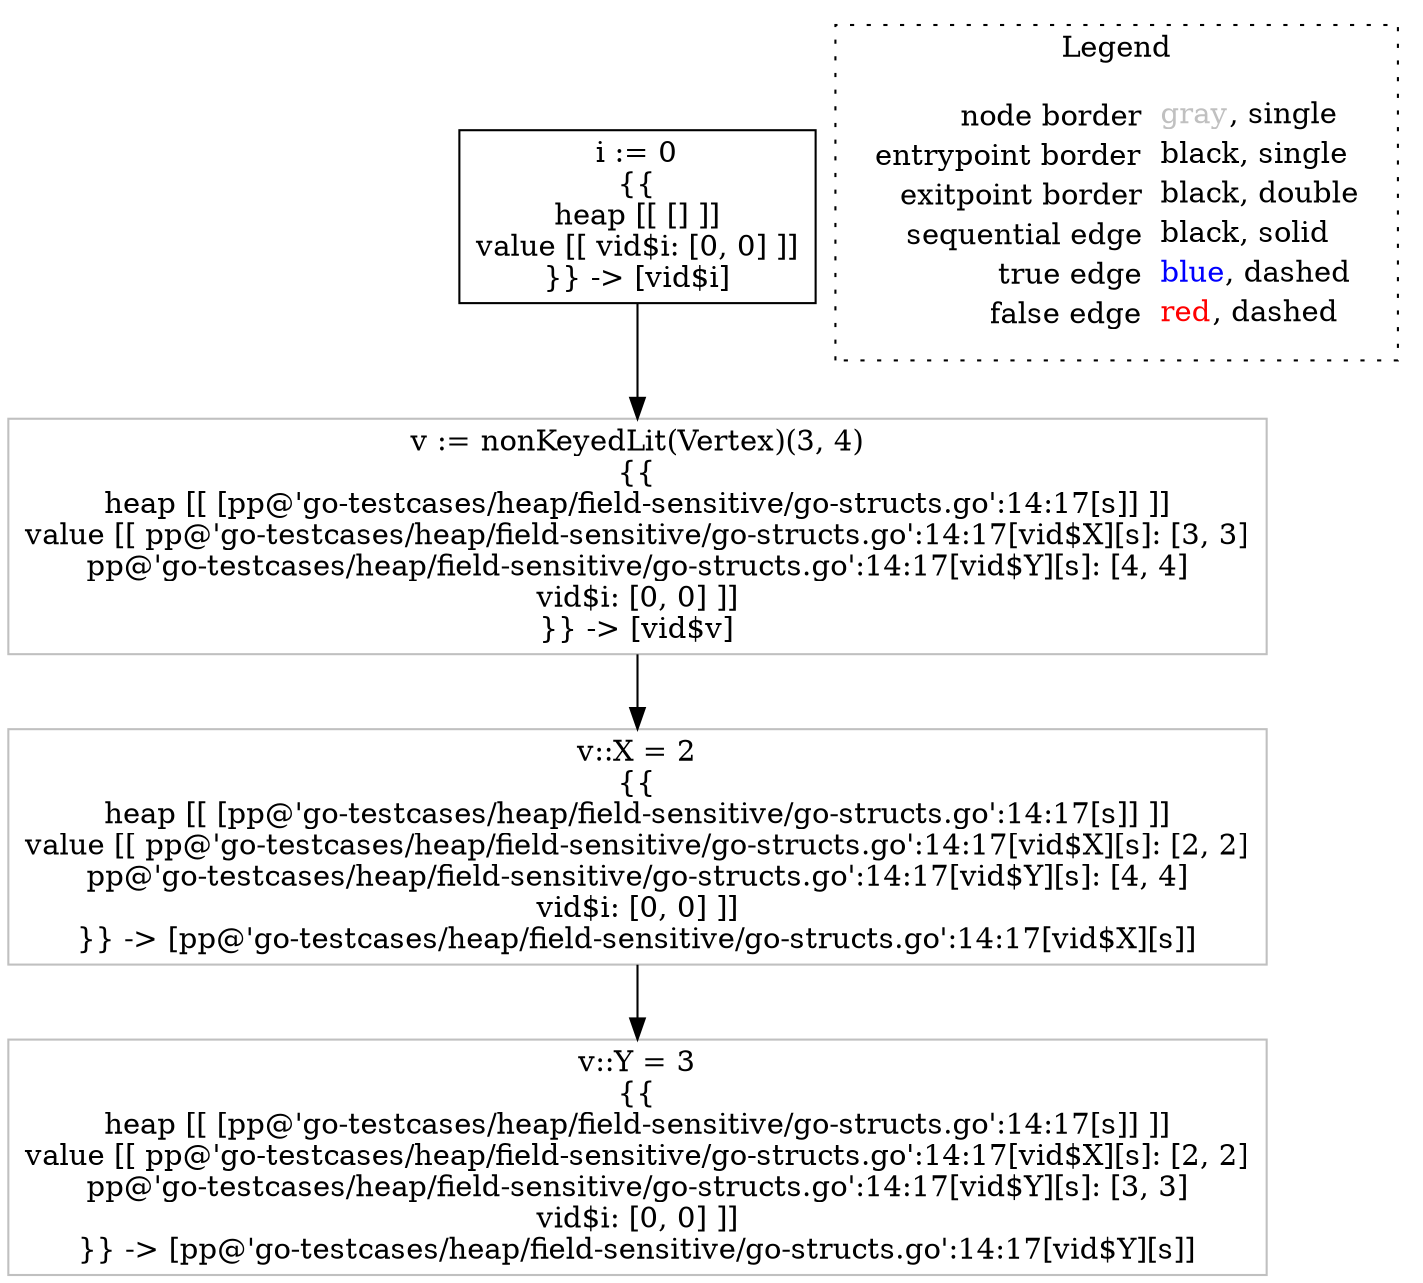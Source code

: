 digraph {
	"node0" [shape="rect",color="black",label=<i := 0<BR/>{{<BR/>heap [[ [] ]]<BR/>value [[ vid$i: [0, 0] ]]<BR/>}} -&gt; [vid$i]>];
	"node1" [shape="rect",color="gray",label=<v::Y = 3<BR/>{{<BR/>heap [[ [pp@'go-testcases/heap/field-sensitive/go-structs.go':14:17[s]] ]]<BR/>value [[ pp@'go-testcases/heap/field-sensitive/go-structs.go':14:17[vid$X][s]: [2, 2]<BR/>pp@'go-testcases/heap/field-sensitive/go-structs.go':14:17[vid$Y][s]: [3, 3]<BR/>vid$i: [0, 0] ]]<BR/>}} -&gt; [pp@'go-testcases/heap/field-sensitive/go-structs.go':14:17[vid$Y][s]]>];
	"node2" [shape="rect",color="gray",label=<v := nonKeyedLit(Vertex)(3, 4)<BR/>{{<BR/>heap [[ [pp@'go-testcases/heap/field-sensitive/go-structs.go':14:17[s]] ]]<BR/>value [[ pp@'go-testcases/heap/field-sensitive/go-structs.go':14:17[vid$X][s]: [3, 3]<BR/>pp@'go-testcases/heap/field-sensitive/go-structs.go':14:17[vid$Y][s]: [4, 4]<BR/>vid$i: [0, 0] ]]<BR/>}} -&gt; [vid$v]>];
	"node3" [shape="rect",color="gray",label=<v::X = 2<BR/>{{<BR/>heap [[ [pp@'go-testcases/heap/field-sensitive/go-structs.go':14:17[s]] ]]<BR/>value [[ pp@'go-testcases/heap/field-sensitive/go-structs.go':14:17[vid$X][s]: [2, 2]<BR/>pp@'go-testcases/heap/field-sensitive/go-structs.go':14:17[vid$Y][s]: [4, 4]<BR/>vid$i: [0, 0] ]]<BR/>}} -&gt; [pp@'go-testcases/heap/field-sensitive/go-structs.go':14:17[vid$X][s]]>];
	"node0" -> "node2" [color="black"];
	"node2" -> "node3" [color="black"];
	"node3" -> "node1" [color="black"];
subgraph cluster_legend {
	label="Legend";
	style=dotted;
	node [shape=plaintext];
	"legend" [label=<<table border="0" cellpadding="2" cellspacing="0" cellborder="0"><tr><td align="right">node border&nbsp;</td><td align="left"><font color="gray">gray</font>, single</td></tr><tr><td align="right">entrypoint border&nbsp;</td><td align="left"><font color="black">black</font>, single</td></tr><tr><td align="right">exitpoint border&nbsp;</td><td align="left"><font color="black">black</font>, double</td></tr><tr><td align="right">sequential edge&nbsp;</td><td align="left"><font color="black">black</font>, solid</td></tr><tr><td align="right">true edge&nbsp;</td><td align="left"><font color="blue">blue</font>, dashed</td></tr><tr><td align="right">false edge&nbsp;</td><td align="left"><font color="red">red</font>, dashed</td></tr></table>>];
}

}
